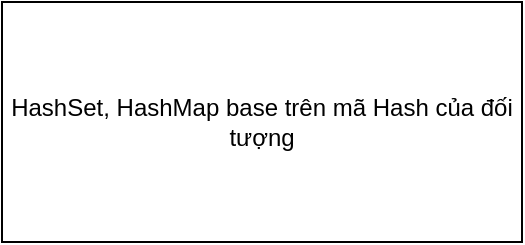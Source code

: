 <mxfile version="26.1.2">
  <diagram name="Trang-1" id="qwmm8HiHv1vA_ur0pYKq">
    <mxGraphModel dx="1290" dy="522" grid="1" gridSize="10" guides="1" tooltips="1" connect="1" arrows="1" fold="1" page="1" pageScale="1" pageWidth="827" pageHeight="1169" math="0" shadow="0">
      <root>
        <mxCell id="0" />
        <mxCell id="1" parent="0" />
        <mxCell id="mEDHlciY4-6aJY22UlGs-1" value="HashSet, HashMap base trên mã Hash của đối tượng" style="rounded=0;whiteSpace=wrap;html=1;" vertex="1" parent="1">
          <mxGeometry x="120" y="120" width="260" height="120" as="geometry" />
        </mxCell>
      </root>
    </mxGraphModel>
  </diagram>
</mxfile>
